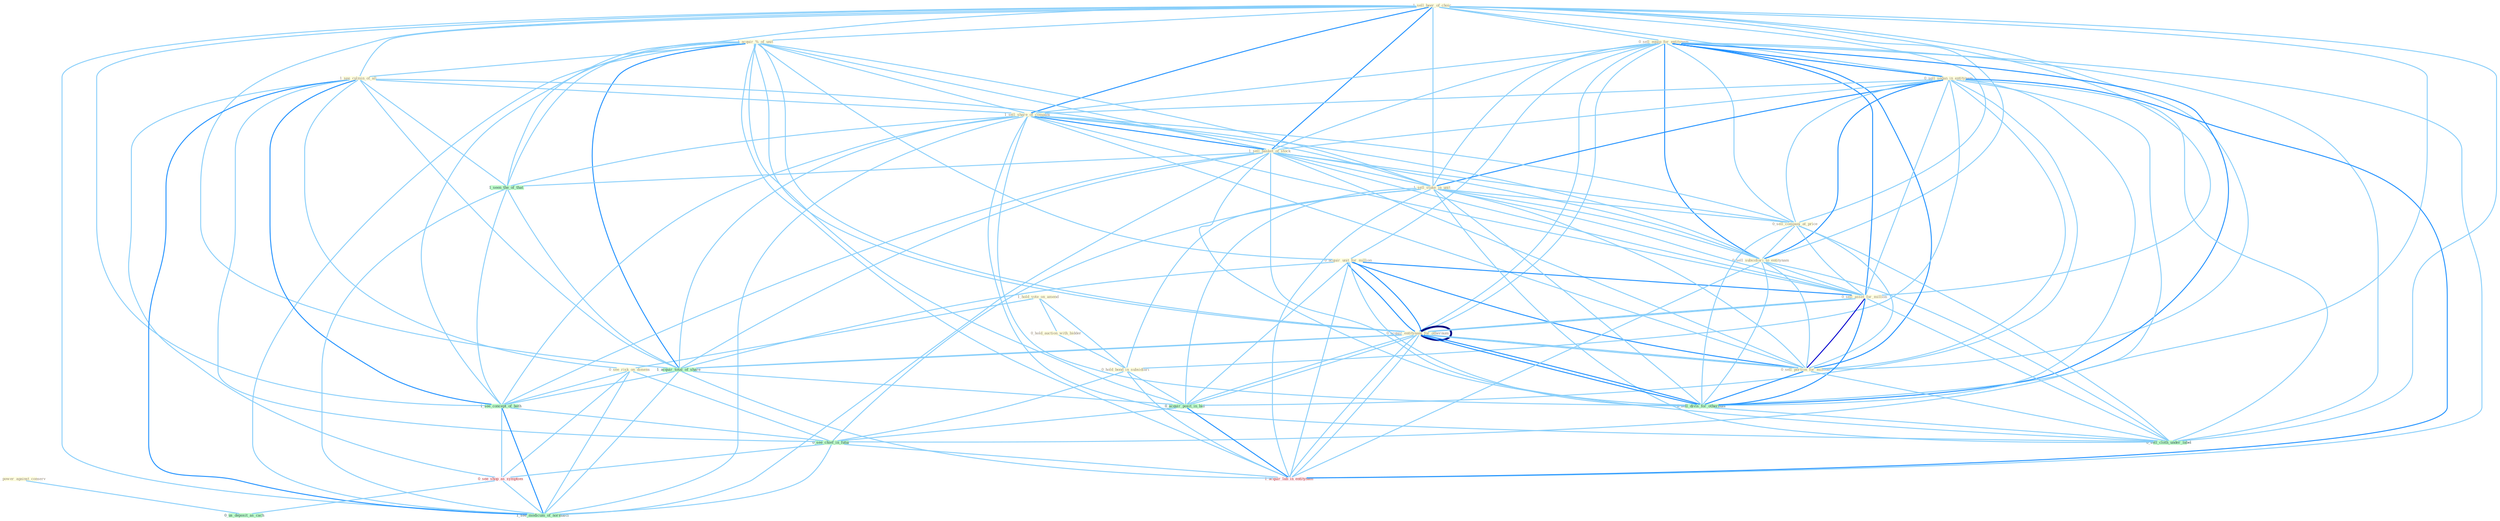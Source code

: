 Graph G{ 
    node
    [shape=polygon,style=filled,width=.5,height=.06,color="#BDFCC9",fixedsize=true,fontsize=4,
    fontcolor="#2f4f4f"];
    {node
    [color="#ffffe0", fontcolor="#8b7d6b"] "0_us_power_against_conserv " "1_sell_beer_of_choic " "1_hold_vote_on_amend " "1_acquir_%_of_unit " "1_see_culmin_of_all " "0_hold_auction_with_bidder " "0_sell_equip_for_entitynam " "0_sell_sedan_in_entitynam " "1_sell_share_of_compani " "1_sell_basket_of_stock " "0_acquir_unit_for_million " "1_sell_stake_in_unit " "0_sell_compani_at_price " "0_acquir_entitynam_for_othernum " "0_hold_bond_in_subsidiari " "0_see_risk_on_dimens " "0_sell_subsidiari_to_entitynam " "0_sell_asset_for_million " "0_sell_portion_for_million "}
{node [color="#fff0f5", fontcolor="#b22222"] "0_see_shop_as_symptom " "1_acquir_lab_in_entitynam "}
edge [color="#B0E2FF"];

	"0_us_power_against_conserv " -- "0_us_deposit_as_cach " [w="1", color="#87cefa" ];
	"1_sell_beer_of_choic " -- "1_acquir_%_of_unit " [w="1", color="#87cefa" ];
	"1_sell_beer_of_choic " -- "1_see_culmin_of_all " [w="1", color="#87cefa" ];
	"1_sell_beer_of_choic " -- "0_sell_equip_for_entitynam " [w="1", color="#87cefa" ];
	"1_sell_beer_of_choic " -- "0_sell_sedan_in_entitynam " [w="1", color="#87cefa" ];
	"1_sell_beer_of_choic " -- "1_sell_share_of_compani " [w="2", color="#1e90ff" , len=0.8];
	"1_sell_beer_of_choic " -- "1_sell_basket_of_stock " [w="2", color="#1e90ff" , len=0.8];
	"1_sell_beer_of_choic " -- "1_sell_stake_in_unit " [w="1", color="#87cefa" ];
	"1_sell_beer_of_choic " -- "0_sell_compani_at_price " [w="1", color="#87cefa" ];
	"1_sell_beer_of_choic " -- "0_sell_subsidiari_to_entitynam " [w="1", color="#87cefa" ];
	"1_sell_beer_of_choic " -- "0_sell_asset_for_million " [w="1", color="#87cefa" ];
	"1_sell_beer_of_choic " -- "0_sell_portion_for_million " [w="1", color="#87cefa" ];
	"1_sell_beer_of_choic " -- "1_seen_the_of_that " [w="1", color="#87cefa" ];
	"1_sell_beer_of_choic " -- "0_sell_divis_for_othernum " [w="1", color="#87cefa" ];
	"1_sell_beer_of_choic " -- "1_acquir_total_of_share " [w="1", color="#87cefa" ];
	"1_sell_beer_of_choic " -- "0_sell_cloth_under_label " [w="1", color="#87cefa" ];
	"1_sell_beer_of_choic " -- "1_see_concept_of_both " [w="1", color="#87cefa" ];
	"1_sell_beer_of_choic " -- "1_see_modicum_of_normalci " [w="1", color="#87cefa" ];
	"1_hold_vote_on_amend " -- "0_hold_auction_with_bidder " [w="1", color="#87cefa" ];
	"1_hold_vote_on_amend " -- "0_hold_bond_in_subsidiari " [w="1", color="#87cefa" ];
	"1_hold_vote_on_amend " -- "0_see_risk_on_dimens " [w="1", color="#87cefa" ];
	"1_acquir_%_of_unit " -- "1_see_culmin_of_all " [w="1", color="#87cefa" ];
	"1_acquir_%_of_unit " -- "1_sell_share_of_compani " [w="1", color="#87cefa" ];
	"1_acquir_%_of_unit " -- "1_sell_basket_of_stock " [w="1", color="#87cefa" ];
	"1_acquir_%_of_unit " -- "0_acquir_unit_for_million " [w="1", color="#87cefa" ];
	"1_acquir_%_of_unit " -- "1_sell_stake_in_unit " [w="1", color="#87cefa" ];
	"1_acquir_%_of_unit " -- "0_acquir_entitynam_for_othernum " [w="1", color="#87cefa" ];
	"1_acquir_%_of_unit " -- "0_acquir_entitynam_for_othernum " [w="1", color="#87cefa" ];
	"1_acquir_%_of_unit " -- "1_seen_the_of_that " [w="1", color="#87cefa" ];
	"1_acquir_%_of_unit " -- "1_acquir_total_of_share " [w="2", color="#1e90ff" , len=0.8];
	"1_acquir_%_of_unit " -- "0_acquir_posit_in_bid " [w="1", color="#87cefa" ];
	"1_acquir_%_of_unit " -- "1_see_concept_of_both " [w="1", color="#87cefa" ];
	"1_acquir_%_of_unit " -- "1_acquir_lab_in_entitynam " [w="1", color="#87cefa" ];
	"1_acquir_%_of_unit " -- "1_see_modicum_of_normalci " [w="1", color="#87cefa" ];
	"1_see_culmin_of_all " -- "1_sell_share_of_compani " [w="1", color="#87cefa" ];
	"1_see_culmin_of_all " -- "1_sell_basket_of_stock " [w="1", color="#87cefa" ];
	"1_see_culmin_of_all " -- "0_see_risk_on_dimens " [w="1", color="#87cefa" ];
	"1_see_culmin_of_all " -- "1_seen_the_of_that " [w="1", color="#87cefa" ];
	"1_see_culmin_of_all " -- "1_acquir_total_of_share " [w="1", color="#87cefa" ];
	"1_see_culmin_of_all " -- "1_see_concept_of_both " [w="2", color="#1e90ff" , len=0.8];
	"1_see_culmin_of_all " -- "0_see_chief_in_futur " [w="1", color="#87cefa" ];
	"1_see_culmin_of_all " -- "0_see_shop_as_symptom " [w="1", color="#87cefa" ];
	"1_see_culmin_of_all " -- "1_see_modicum_of_normalci " [w="2", color="#1e90ff" , len=0.8];
	"0_hold_auction_with_bidder " -- "0_hold_bond_in_subsidiari " [w="1", color="#87cefa" ];
	"0_sell_equip_for_entitynam " -- "0_sell_sedan_in_entitynam " [w="2", color="#1e90ff" , len=0.8];
	"0_sell_equip_for_entitynam " -- "1_sell_share_of_compani " [w="1", color="#87cefa" ];
	"0_sell_equip_for_entitynam " -- "1_sell_basket_of_stock " [w="1", color="#87cefa" ];
	"0_sell_equip_for_entitynam " -- "0_acquir_unit_for_million " [w="1", color="#87cefa" ];
	"0_sell_equip_for_entitynam " -- "1_sell_stake_in_unit " [w="1", color="#87cefa" ];
	"0_sell_equip_for_entitynam " -- "0_sell_compani_at_price " [w="1", color="#87cefa" ];
	"0_sell_equip_for_entitynam " -- "0_acquir_entitynam_for_othernum " [w="1", color="#87cefa" ];
	"0_sell_equip_for_entitynam " -- "0_sell_subsidiari_to_entitynam " [w="2", color="#1e90ff" , len=0.8];
	"0_sell_equip_for_entitynam " -- "0_sell_asset_for_million " [w="2", color="#1e90ff" , len=0.8];
	"0_sell_equip_for_entitynam " -- "0_sell_portion_for_million " [w="2", color="#1e90ff" , len=0.8];
	"0_sell_equip_for_entitynam " -- "0_acquir_entitynam_for_othernum " [w="1", color="#87cefa" ];
	"0_sell_equip_for_entitynam " -- "0_sell_divis_for_othernum " [w="2", color="#1e90ff" , len=0.8];
	"0_sell_equip_for_entitynam " -- "0_sell_cloth_under_label " [w="1", color="#87cefa" ];
	"0_sell_equip_for_entitynam " -- "1_acquir_lab_in_entitynam " [w="1", color="#87cefa" ];
	"0_sell_sedan_in_entitynam " -- "1_sell_share_of_compani " [w="1", color="#87cefa" ];
	"0_sell_sedan_in_entitynam " -- "1_sell_basket_of_stock " [w="1", color="#87cefa" ];
	"0_sell_sedan_in_entitynam " -- "1_sell_stake_in_unit " [w="2", color="#1e90ff" , len=0.8];
	"0_sell_sedan_in_entitynam " -- "0_sell_compani_at_price " [w="1", color="#87cefa" ];
	"0_sell_sedan_in_entitynam " -- "0_hold_bond_in_subsidiari " [w="1", color="#87cefa" ];
	"0_sell_sedan_in_entitynam " -- "0_sell_subsidiari_to_entitynam " [w="2", color="#1e90ff" , len=0.8];
	"0_sell_sedan_in_entitynam " -- "0_sell_asset_for_million " [w="1", color="#87cefa" ];
	"0_sell_sedan_in_entitynam " -- "0_sell_portion_for_million " [w="1", color="#87cefa" ];
	"0_sell_sedan_in_entitynam " -- "0_sell_divis_for_othernum " [w="1", color="#87cefa" ];
	"0_sell_sedan_in_entitynam " -- "0_sell_cloth_under_label " [w="1", color="#87cefa" ];
	"0_sell_sedan_in_entitynam " -- "0_acquir_posit_in_bid " [w="1", color="#87cefa" ];
	"0_sell_sedan_in_entitynam " -- "0_see_chief_in_futur " [w="1", color="#87cefa" ];
	"0_sell_sedan_in_entitynam " -- "1_acquir_lab_in_entitynam " [w="2", color="#1e90ff" , len=0.8];
	"1_sell_share_of_compani " -- "1_sell_basket_of_stock " [w="2", color="#1e90ff" , len=0.8];
	"1_sell_share_of_compani " -- "1_sell_stake_in_unit " [w="1", color="#87cefa" ];
	"1_sell_share_of_compani " -- "0_sell_compani_at_price " [w="1", color="#87cefa" ];
	"1_sell_share_of_compani " -- "0_sell_subsidiari_to_entitynam " [w="1", color="#87cefa" ];
	"1_sell_share_of_compani " -- "0_sell_asset_for_million " [w="1", color="#87cefa" ];
	"1_sell_share_of_compani " -- "0_sell_portion_for_million " [w="1", color="#87cefa" ];
	"1_sell_share_of_compani " -- "1_seen_the_of_that " [w="1", color="#87cefa" ];
	"1_sell_share_of_compani " -- "0_sell_divis_for_othernum " [w="1", color="#87cefa" ];
	"1_sell_share_of_compani " -- "1_acquir_total_of_share " [w="1", color="#87cefa" ];
	"1_sell_share_of_compani " -- "0_sell_cloth_under_label " [w="1", color="#87cefa" ];
	"1_sell_share_of_compani " -- "1_see_concept_of_both " [w="1", color="#87cefa" ];
	"1_sell_share_of_compani " -- "1_see_modicum_of_normalci " [w="1", color="#87cefa" ];
	"1_sell_basket_of_stock " -- "1_sell_stake_in_unit " [w="1", color="#87cefa" ];
	"1_sell_basket_of_stock " -- "0_sell_compani_at_price " [w="1", color="#87cefa" ];
	"1_sell_basket_of_stock " -- "0_sell_subsidiari_to_entitynam " [w="1", color="#87cefa" ];
	"1_sell_basket_of_stock " -- "0_sell_asset_for_million " [w="1", color="#87cefa" ];
	"1_sell_basket_of_stock " -- "0_sell_portion_for_million " [w="1", color="#87cefa" ];
	"1_sell_basket_of_stock " -- "1_seen_the_of_that " [w="1", color="#87cefa" ];
	"1_sell_basket_of_stock " -- "0_sell_divis_for_othernum " [w="1", color="#87cefa" ];
	"1_sell_basket_of_stock " -- "1_acquir_total_of_share " [w="1", color="#87cefa" ];
	"1_sell_basket_of_stock " -- "0_sell_cloth_under_label " [w="1", color="#87cefa" ];
	"1_sell_basket_of_stock " -- "1_see_concept_of_both " [w="1", color="#87cefa" ];
	"1_sell_basket_of_stock " -- "1_see_modicum_of_normalci " [w="1", color="#87cefa" ];
	"0_acquir_unit_for_million " -- "0_acquir_entitynam_for_othernum " [w="2", color="#1e90ff" , len=0.8];
	"0_acquir_unit_for_million " -- "0_sell_asset_for_million " [w="2", color="#1e90ff" , len=0.8];
	"0_acquir_unit_for_million " -- "0_sell_portion_for_million " [w="2", color="#1e90ff" , len=0.8];
	"0_acquir_unit_for_million " -- "0_acquir_entitynam_for_othernum " [w="2", color="#1e90ff" , len=0.8];
	"0_acquir_unit_for_million " -- "0_sell_divis_for_othernum " [w="1", color="#87cefa" ];
	"0_acquir_unit_for_million " -- "1_acquir_total_of_share " [w="1", color="#87cefa" ];
	"0_acquir_unit_for_million " -- "0_acquir_posit_in_bid " [w="1", color="#87cefa" ];
	"0_acquir_unit_for_million " -- "1_acquir_lab_in_entitynam " [w="1", color="#87cefa" ];
	"1_sell_stake_in_unit " -- "0_sell_compani_at_price " [w="1", color="#87cefa" ];
	"1_sell_stake_in_unit " -- "0_hold_bond_in_subsidiari " [w="1", color="#87cefa" ];
	"1_sell_stake_in_unit " -- "0_sell_subsidiari_to_entitynam " [w="1", color="#87cefa" ];
	"1_sell_stake_in_unit " -- "0_sell_asset_for_million " [w="1", color="#87cefa" ];
	"1_sell_stake_in_unit " -- "0_sell_portion_for_million " [w="1", color="#87cefa" ];
	"1_sell_stake_in_unit " -- "0_sell_divis_for_othernum " [w="1", color="#87cefa" ];
	"1_sell_stake_in_unit " -- "0_sell_cloth_under_label " [w="1", color="#87cefa" ];
	"1_sell_stake_in_unit " -- "0_acquir_posit_in_bid " [w="1", color="#87cefa" ];
	"1_sell_stake_in_unit " -- "0_see_chief_in_futur " [w="1", color="#87cefa" ];
	"1_sell_stake_in_unit " -- "1_acquir_lab_in_entitynam " [w="1", color="#87cefa" ];
	"0_sell_compani_at_price " -- "0_sell_subsidiari_to_entitynam " [w="1", color="#87cefa" ];
	"0_sell_compani_at_price " -- "0_sell_asset_for_million " [w="1", color="#87cefa" ];
	"0_sell_compani_at_price " -- "0_sell_portion_for_million " [w="1", color="#87cefa" ];
	"0_sell_compani_at_price " -- "0_sell_divis_for_othernum " [w="1", color="#87cefa" ];
	"0_sell_compani_at_price " -- "0_sell_cloth_under_label " [w="1", color="#87cefa" ];
	"0_acquir_entitynam_for_othernum " -- "0_sell_asset_for_million " [w="1", color="#87cefa" ];
	"0_acquir_entitynam_for_othernum " -- "0_sell_portion_for_million " [w="1", color="#87cefa" ];
	"0_acquir_entitynam_for_othernum " -- "0_acquir_entitynam_for_othernum " [w="4", style=bold, color="#000080", len=0.4];
	"0_acquir_entitynam_for_othernum " -- "0_sell_divis_for_othernum " [w="2", color="#1e90ff" , len=0.8];
	"0_acquir_entitynam_for_othernum " -- "1_acquir_total_of_share " [w="1", color="#87cefa" ];
	"0_acquir_entitynam_for_othernum " -- "0_acquir_posit_in_bid " [w="1", color="#87cefa" ];
	"0_acquir_entitynam_for_othernum " -- "1_acquir_lab_in_entitynam " [w="1", color="#87cefa" ];
	"0_hold_bond_in_subsidiari " -- "0_acquir_posit_in_bid " [w="1", color="#87cefa" ];
	"0_hold_bond_in_subsidiari " -- "0_see_chief_in_futur " [w="1", color="#87cefa" ];
	"0_hold_bond_in_subsidiari " -- "1_acquir_lab_in_entitynam " [w="1", color="#87cefa" ];
	"0_see_risk_on_dimens " -- "1_see_concept_of_both " [w="1", color="#87cefa" ];
	"0_see_risk_on_dimens " -- "0_see_chief_in_futur " [w="1", color="#87cefa" ];
	"0_see_risk_on_dimens " -- "0_see_shop_as_symptom " [w="1", color="#87cefa" ];
	"0_see_risk_on_dimens " -- "1_see_modicum_of_normalci " [w="1", color="#87cefa" ];
	"0_sell_subsidiari_to_entitynam " -- "0_sell_asset_for_million " [w="1", color="#87cefa" ];
	"0_sell_subsidiari_to_entitynam " -- "0_sell_portion_for_million " [w="1", color="#87cefa" ];
	"0_sell_subsidiari_to_entitynam " -- "0_sell_divis_for_othernum " [w="1", color="#87cefa" ];
	"0_sell_subsidiari_to_entitynam " -- "0_sell_cloth_under_label " [w="1", color="#87cefa" ];
	"0_sell_subsidiari_to_entitynam " -- "1_acquir_lab_in_entitynam " [w="1", color="#87cefa" ];
	"0_sell_asset_for_million " -- "0_sell_portion_for_million " [w="3", color="#0000cd" , len=0.6];
	"0_sell_asset_for_million " -- "0_acquir_entitynam_for_othernum " [w="1", color="#87cefa" ];
	"0_sell_asset_for_million " -- "0_sell_divis_for_othernum " [w="2", color="#1e90ff" , len=0.8];
	"0_sell_asset_for_million " -- "0_sell_cloth_under_label " [w="1", color="#87cefa" ];
	"0_sell_portion_for_million " -- "0_acquir_entitynam_for_othernum " [w="1", color="#87cefa" ];
	"0_sell_portion_for_million " -- "0_sell_divis_for_othernum " [w="2", color="#1e90ff" , len=0.8];
	"0_sell_portion_for_million " -- "0_sell_cloth_under_label " [w="1", color="#87cefa" ];
	"0_acquir_entitynam_for_othernum " -- "0_sell_divis_for_othernum " [w="2", color="#1e90ff" , len=0.8];
	"0_acquir_entitynam_for_othernum " -- "1_acquir_total_of_share " [w="1", color="#87cefa" ];
	"0_acquir_entitynam_for_othernum " -- "0_acquir_posit_in_bid " [w="1", color="#87cefa" ];
	"0_acquir_entitynam_for_othernum " -- "1_acquir_lab_in_entitynam " [w="1", color="#87cefa" ];
	"1_seen_the_of_that " -- "1_acquir_total_of_share " [w="1", color="#87cefa" ];
	"1_seen_the_of_that " -- "1_see_concept_of_both " [w="1", color="#87cefa" ];
	"1_seen_the_of_that " -- "1_see_modicum_of_normalci " [w="1", color="#87cefa" ];
	"0_sell_divis_for_othernum " -- "0_sell_cloth_under_label " [w="1", color="#87cefa" ];
	"1_acquir_total_of_share " -- "0_acquir_posit_in_bid " [w="1", color="#87cefa" ];
	"1_acquir_total_of_share " -- "1_see_concept_of_both " [w="1", color="#87cefa" ];
	"1_acquir_total_of_share " -- "1_acquir_lab_in_entitynam " [w="1", color="#87cefa" ];
	"1_acquir_total_of_share " -- "1_see_modicum_of_normalci " [w="1", color="#87cefa" ];
	"0_acquir_posit_in_bid " -- "0_see_chief_in_futur " [w="1", color="#87cefa" ];
	"0_acquir_posit_in_bid " -- "1_acquir_lab_in_entitynam " [w="2", color="#1e90ff" , len=0.8];
	"1_see_concept_of_both " -- "0_see_chief_in_futur " [w="1", color="#87cefa" ];
	"1_see_concept_of_both " -- "0_see_shop_as_symptom " [w="1", color="#87cefa" ];
	"1_see_concept_of_both " -- "1_see_modicum_of_normalci " [w="2", color="#1e90ff" , len=0.8];
	"0_see_chief_in_futur " -- "0_see_shop_as_symptom " [w="1", color="#87cefa" ];
	"0_see_chief_in_futur " -- "1_acquir_lab_in_entitynam " [w="1", color="#87cefa" ];
	"0_see_chief_in_futur " -- "1_see_modicum_of_normalci " [w="1", color="#87cefa" ];
	"0_see_shop_as_symptom " -- "0_us_deposit_as_cach " [w="1", color="#87cefa" ];
	"0_see_shop_as_symptom " -- "1_see_modicum_of_normalci " [w="1", color="#87cefa" ];
}